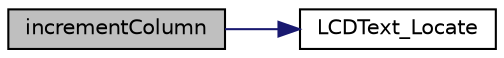 digraph "incrementColumn"
{
 // LATEX_PDF_SIZE
  edge [fontname="Helvetica",fontsize="10",labelfontname="Helvetica",labelfontsize="10"];
  node [fontname="Helvetica",fontsize="10",shape=record];
  rankdir="LR";
  Node1 [label="incrementColumn",height=0.2,width=0.4,color="black", fillcolor="grey75", style="filled", fontcolor="black",tooltip=" "];
  Node1 -> Node2 [color="midnightblue",fontsize="10",style="solid",fontname="Helvetica"];
  Node2 [label="LCDText_Locate",height=0.2,width=0.4,color="black", fillcolor="white", style="filled",URL="$da/da4/group__LCD__Public__Functions.html#ga7187e0fca7d1666198d63c6c972edee7",tooltip="Moves the cursor to the position received in arguments."];
}
